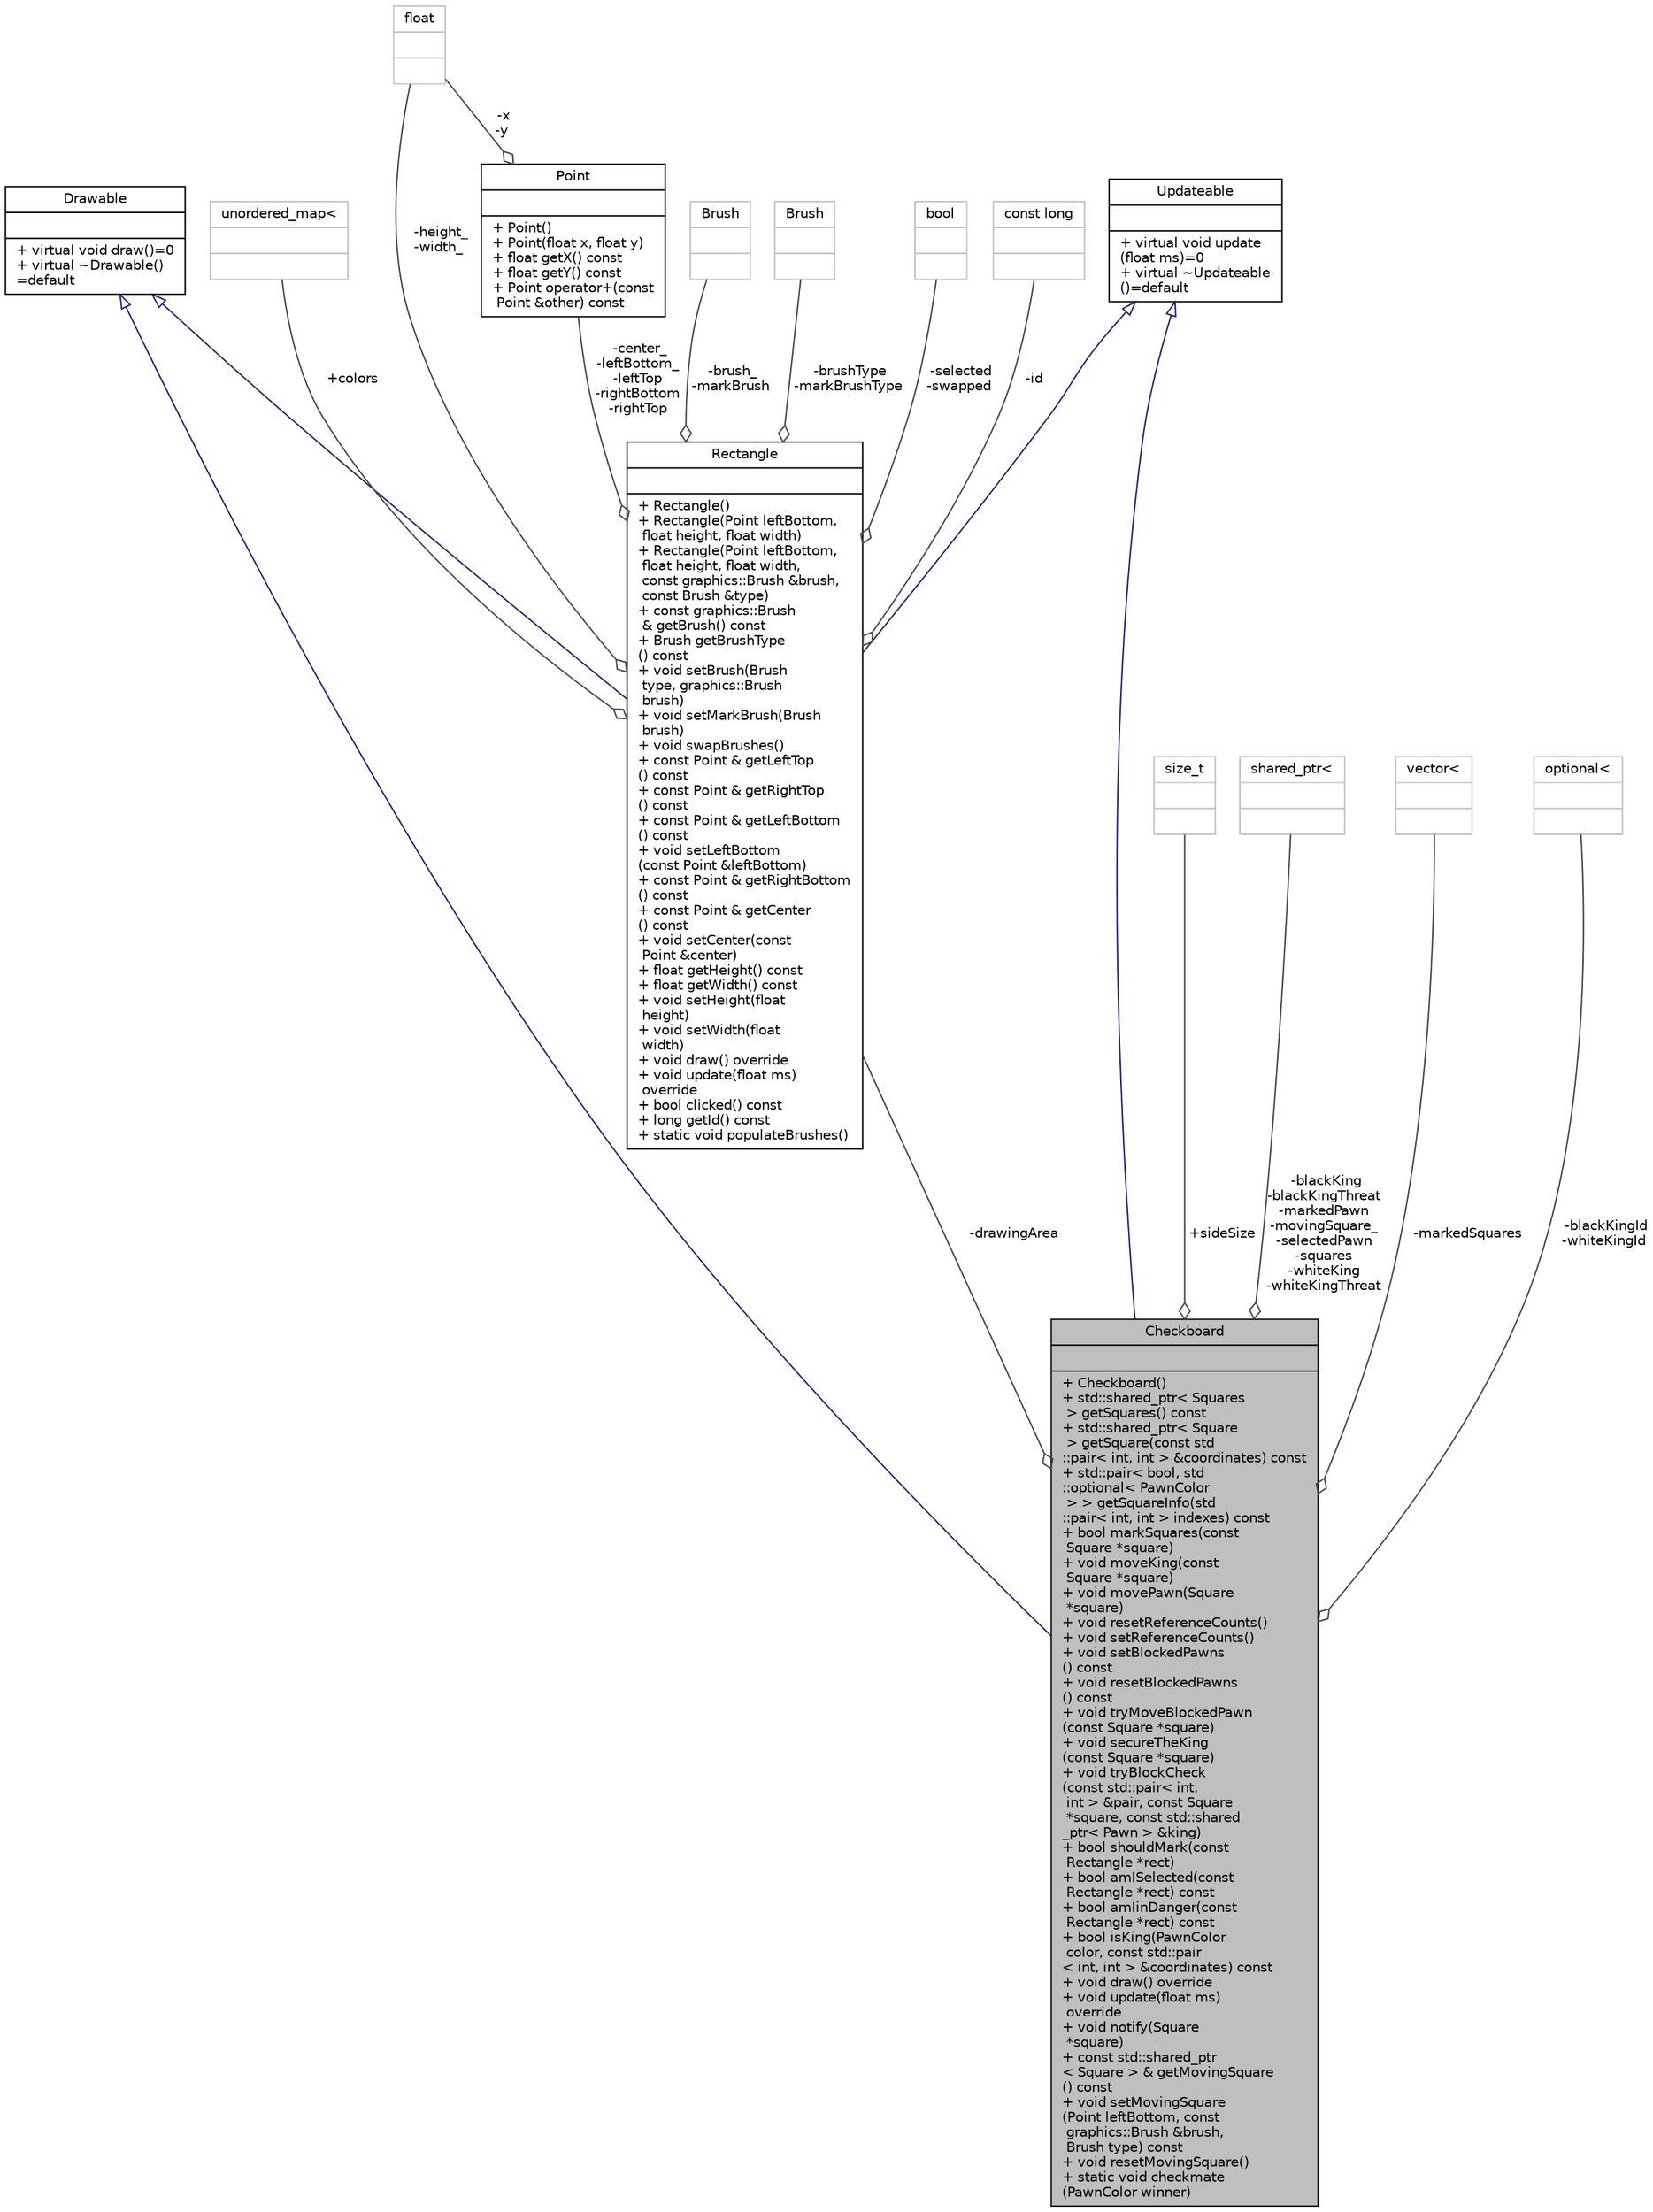 digraph "Checkboard"
{
 // LATEX_PDF_SIZE
  bgcolor="transparent";
  edge [fontname="Helvetica",fontsize="10",labelfontname="Helvetica",labelfontsize="10"];
  node [fontname="Helvetica",fontsize="10",shape=record];
  Node1 [label="{Checkboard\n||+  Checkboard()\l+ std::shared_ptr\< Squares\l \> getSquares() const\l+ std::shared_ptr\< Square\l \> getSquare(const std\l::pair\< int, int \> &coordinates) const\l+ std::pair\< bool, std\l::optional\< PawnColor\l \> \> getSquareInfo(std\l::pair\< int, int \> indexes) const\l+ bool markSquares(const\l Square *square)\l+ void moveKing(const\l Square *square)\l+ void movePawn(Square\l *square)\l+ void resetReferenceCounts()\l+ void setReferenceCounts()\l+ void setBlockedPawns\l() const\l+ void resetBlockedPawns\l() const\l+ void tryMoveBlockedPawn\l(const Square *square)\l+ void secureTheKing\l(const Square *square)\l+ void tryBlockCheck\l(const std::pair\< int,\l int \> &pair, const Square\l *square, const std::shared\l_ptr\< Pawn \> &king)\l+ bool shouldMark(const\l Rectangle *rect)\l+ bool amISelected(const\l Rectangle *rect) const\l+ bool amIinDanger(const\l Rectangle *rect) const\l+ bool isKing(PawnColor\l color, const std::pair\l\< int, int \> &coordinates) const\l+ void draw() override\l+ void update(float ms)\l override\l+ void notify(Square\l *square)\l+ const std::shared_ptr\l\< Square \> & getMovingSquare\l() const\l+ void setMovingSquare\l(Point leftBottom, const\l graphics::Brush &brush,\l Brush type) const\l+ void resetMovingSquare()\l+ static void checkmate\l(PawnColor winner)\l}",height=0.2,width=0.4,color="black", fillcolor="grey75", style="filled", fontcolor="black",tooltip=" "];
  Node2 -> Node1 [dir="back",color="midnightblue",fontsize="10",style="solid",arrowtail="onormal",fontname="Helvetica"];
  Node2 [label="{Drawable\n||+ virtual void draw()=0\l+ virtual ~Drawable()\l=default\l}",height=0.2,width=0.4,color="black",URL="$de/db8/classDrawable.html",tooltip=" "];
  Node3 -> Node1 [dir="back",color="midnightblue",fontsize="10",style="solid",arrowtail="onormal",fontname="Helvetica"];
  Node3 [label="{Updateable\n||+ virtual void update\l(float ms)=0\l+ virtual ~Updateable\l()=default\l}",height=0.2,width=0.4,color="black",URL="$d2/d7d/classUpdateable.html",tooltip=" "];
  Node4 -> Node1 [color="grey25",fontsize="10",style="solid",label=" +sideSize" ,arrowhead="odiamond",fontname="Helvetica"];
  Node4 [label="{size_t\n||}",height=0.2,width=0.4,color="grey75",tooltip=" "];
  Node5 -> Node1 [color="grey25",fontsize="10",style="solid",label=" -blackKing\n-blackKingThreat\n-markedPawn\n-movingSquare_\n-selectedPawn\n-squares\n-whiteKing\n-whiteKingThreat" ,arrowhead="odiamond",fontname="Helvetica"];
  Node5 [label="{shared_ptr\<\n||}",height=0.2,width=0.4,color="grey75",tooltip=" "];
  Node6 -> Node1 [color="grey25",fontsize="10",style="solid",label=" -markedSquares" ,arrowhead="odiamond",fontname="Helvetica"];
  Node6 [label="{vector\<\n||}",height=0.2,width=0.4,color="grey75",tooltip=" "];
  Node7 -> Node1 [color="grey25",fontsize="10",style="solid",label=" -drawingArea" ,arrowhead="odiamond",fontname="Helvetica"];
  Node7 [label="{Rectangle\n||+  Rectangle()\l+  Rectangle(Point leftBottom,\l float height, float width)\l+  Rectangle(Point leftBottom,\l float height, float width,\l const graphics::Brush &brush,\l const Brush &type)\l+ const graphics::Brush\l & getBrush() const\l+ Brush getBrushType\l() const\l+ void setBrush(Brush\l type, graphics::Brush\l brush)\l+ void setMarkBrush(Brush\l brush)\l+ void swapBrushes()\l+ const Point & getLeftTop\l() const\l+ const Point & getRightTop\l() const\l+ const Point & getLeftBottom\l() const\l+ void setLeftBottom\l(const Point &leftBottom)\l+ const Point & getRightBottom\l() const\l+ const Point & getCenter\l() const\l+ void setCenter(const\l Point &center)\l+ float getHeight() const\l+ float getWidth() const\l+ void setHeight(float\l height)\l+ void setWidth(float\l width)\l+ void draw() override\l+ void update(float ms)\l override\l+ bool clicked() const\l+ long getId() const\l+ static void populateBrushes()\l}",height=0.2,width=0.4,color="black",URL="$de/d00/classRectangle.html",tooltip=" "];
  Node2 -> Node7 [dir="back",color="midnightblue",fontsize="10",style="solid",arrowtail="onormal",fontname="Helvetica"];
  Node3 -> Node7 [dir="back",color="midnightblue",fontsize="10",style="solid",arrowtail="onormal",fontname="Helvetica"];
  Node8 -> Node7 [color="grey25",fontsize="10",style="solid",label=" +colors" ,arrowhead="odiamond",fontname="Helvetica"];
  Node8 [label="{unordered_map\<\n||}",height=0.2,width=0.4,color="grey75",tooltip=" "];
  Node9 -> Node7 [color="grey25",fontsize="10",style="solid",label=" -center_\n-leftBottom_\n-leftTop\n-rightBottom\n-rightTop" ,arrowhead="odiamond",fontname="Helvetica"];
  Node9 [label="{Point\n||+  Point()\l+  Point(float x, float y)\l+ float getX() const\l+ float getY() const\l+ Point operator+(const\l Point &other) const\l}",height=0.2,width=0.4,color="black",URL="$dc/d4f/classPoint.html",tooltip=" "];
  Node10 -> Node9 [color="grey25",fontsize="10",style="solid",label=" -x\n-y" ,arrowhead="odiamond",fontname="Helvetica"];
  Node10 [label="{float\n||}",height=0.2,width=0.4,color="grey75",tooltip=" "];
  Node10 -> Node7 [color="grey25",fontsize="10",style="solid",label=" -height_\n-width_" ,arrowhead="odiamond",fontname="Helvetica"];
  Node11 -> Node7 [color="grey25",fontsize="10",style="solid",label=" -brush_\n-markBrush" ,arrowhead="odiamond",fontname="Helvetica"];
  Node11 [label="{Brush\n||}",height=0.2,width=0.4,color="grey75",tooltip=" "];
  Node12 -> Node7 [color="grey25",fontsize="10",style="solid",label=" -brushType\n-markBrushType" ,arrowhead="odiamond",fontname="Helvetica"];
  Node12 [label="{Brush\n||}",height=0.2,width=0.4,color="grey75",tooltip=" "];
  Node13 -> Node7 [color="grey25",fontsize="10",style="solid",label=" -selected\n-swapped" ,arrowhead="odiamond",fontname="Helvetica"];
  Node13 [label="{bool\n||}",height=0.2,width=0.4,color="grey75",tooltip=" "];
  Node14 -> Node7 [color="grey25",fontsize="10",style="solid",label=" -id" ,arrowhead="odiamond",fontname="Helvetica"];
  Node14 [label="{const long\n||}",height=0.2,width=0.4,color="grey75",tooltip=" "];
  Node15 -> Node1 [color="grey25",fontsize="10",style="solid",label=" -blackKingId\n-whiteKingId" ,arrowhead="odiamond",fontname="Helvetica"];
  Node15 [label="{optional\<\n||}",height=0.2,width=0.4,color="grey75",tooltip=" "];
}
